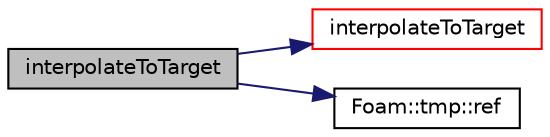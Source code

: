 digraph "interpolateToTarget"
{
  bgcolor="transparent";
  edge [fontname="Helvetica",fontsize="10",labelfontname="Helvetica",labelfontsize="10"];
  node [fontname="Helvetica",fontsize="10",shape=record];
  rankdir="LR";
  Node814 [label="interpolateToTarget",height=0.2,width=0.4,color="black", fillcolor="grey75", style="filled", fontcolor="black"];
  Node814 -> Node815 [color="midnightblue",fontsize="10",style="solid",fontname="Helvetica"];
  Node815 [label="interpolateToTarget",height=0.2,width=0.4,color="red",URL="$a25997.html#af50afa88b6f02147062bf2415f997828",tooltip="Interpolate from source to target with supplied op. "];
  Node814 -> Node865 [color="midnightblue",fontsize="10",style="solid",fontname="Helvetica"];
  Node865 [label="Foam::tmp::ref",height=0.2,width=0.4,color="black",URL="$a27077.html#aeaf81e641282874cef07f5b808efc83b",tooltip="Return non-const reference or generate a fatal error. "];
}

